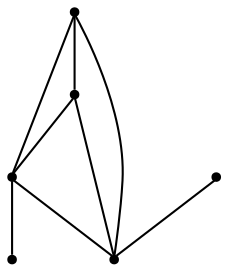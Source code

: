 graph {
  node [shape=point,comment="{\"directed\":false,\"doi\":\"10.1007/978-3-319-50106-2_27\",\"figure\":\"5 (3)\"}"]

  v0 [pos="1442.8299409728616,2190.4625581661207"]
  v1 [pos="1284.410844193721,2190.4625581661207"]
  v2 [pos="1442.8299409728616,2337.5634029379753"]
  v3 [pos="1284.410844193721,2337.5634029379753"]
  v4 [pos="1408.8827554774944,2145.1975706101484"]
  v5 [pos="1318.3579661006706,2145.1975706101484"]

  v0 -- v1 [id="-1",pos="1442.8299409728616,2190.4625581661207 1284.410844193721,2190.4625581661207 1284.410844193721,2190.4625581661207 1284.410844193721,2190.4625581661207"]
  v2 -- v4 [id="-2",pos="1442.8299409728616,2337.5634029379753 1437.1706035919572,2326.249254441049 1437.1706035919572,2326.249254441049 1437.1706035919572,2326.249254441049 1431.5155584292472,2314.9307819847127 1420.1970744326914,2292.3024849908593 1414.5420292699814,2260.2436325241674 1408.8827872717034,2228.1807104486193 1408.8827872717034,2186.691302509089 1408.8827872717034,2165.9424017551905 1408.8827554774944,2145.1975706101484 1408.8827554774944,2145.1975706101484 1408.8827554774944,2145.1975706101484"]
  v2 -- v3 [id="-3",pos="1442.8299409728616,2337.5634029379753 1284.410844193721,2337.5634029379753 1284.410844193721,2337.5634029379753 1284.410844193721,2337.5634029379753"]
  v2 -- v0 [id="-4",pos="1442.8299409728616,2337.5634029379753 1442.8299409728616,2190.4625581661207 1442.8299409728616,2190.4625581661207 1442.8299409728616,2190.4625581661207"]
  v5 -- v3 [id="-5",pos="1318.3579661006706,2145.1975706101484 1318.35577230026,2165.9424017551905 1318.35577230026,2165.9424017551905 1318.35577230026,2165.9424017551905 1318.35577230026,2186.691302509089 1318.35577230026,2228.1807104486193 1312.70072713755,2260.2436325241674 1307.0414851392723,2292.3024849908593 1295.7271979782843,2314.9307819847127 1290.0679559800062,2326.249254441049 1284.410844193721,2337.5634029379753 1284.410844193721,2337.5634029379753 1284.410844193721,2337.5634029379753"]
  v1 -- v2 [id="-6",pos="1284.410844193721,2190.4625581661207 1442.8299409728616,2337.5634029379753 1442.8299409728616,2337.5634029379753 1442.8299409728616,2337.5634029379753"]
  v3 -- v0 [id="-7",pos="1284.410844193721,2337.5634029379753 1442.8299409728616,2190.4625581661207 1442.8299409728616,2190.4625581661207 1442.8299409728616,2190.4625581661207"]
  v3 -- v1 [id="-8",pos="1284.410844193721,2337.5634029379753 1284.410844193721,2190.4625581661207 1284.410844193721,2190.4625581661207 1284.410844193721,2190.4625581661207"]
}